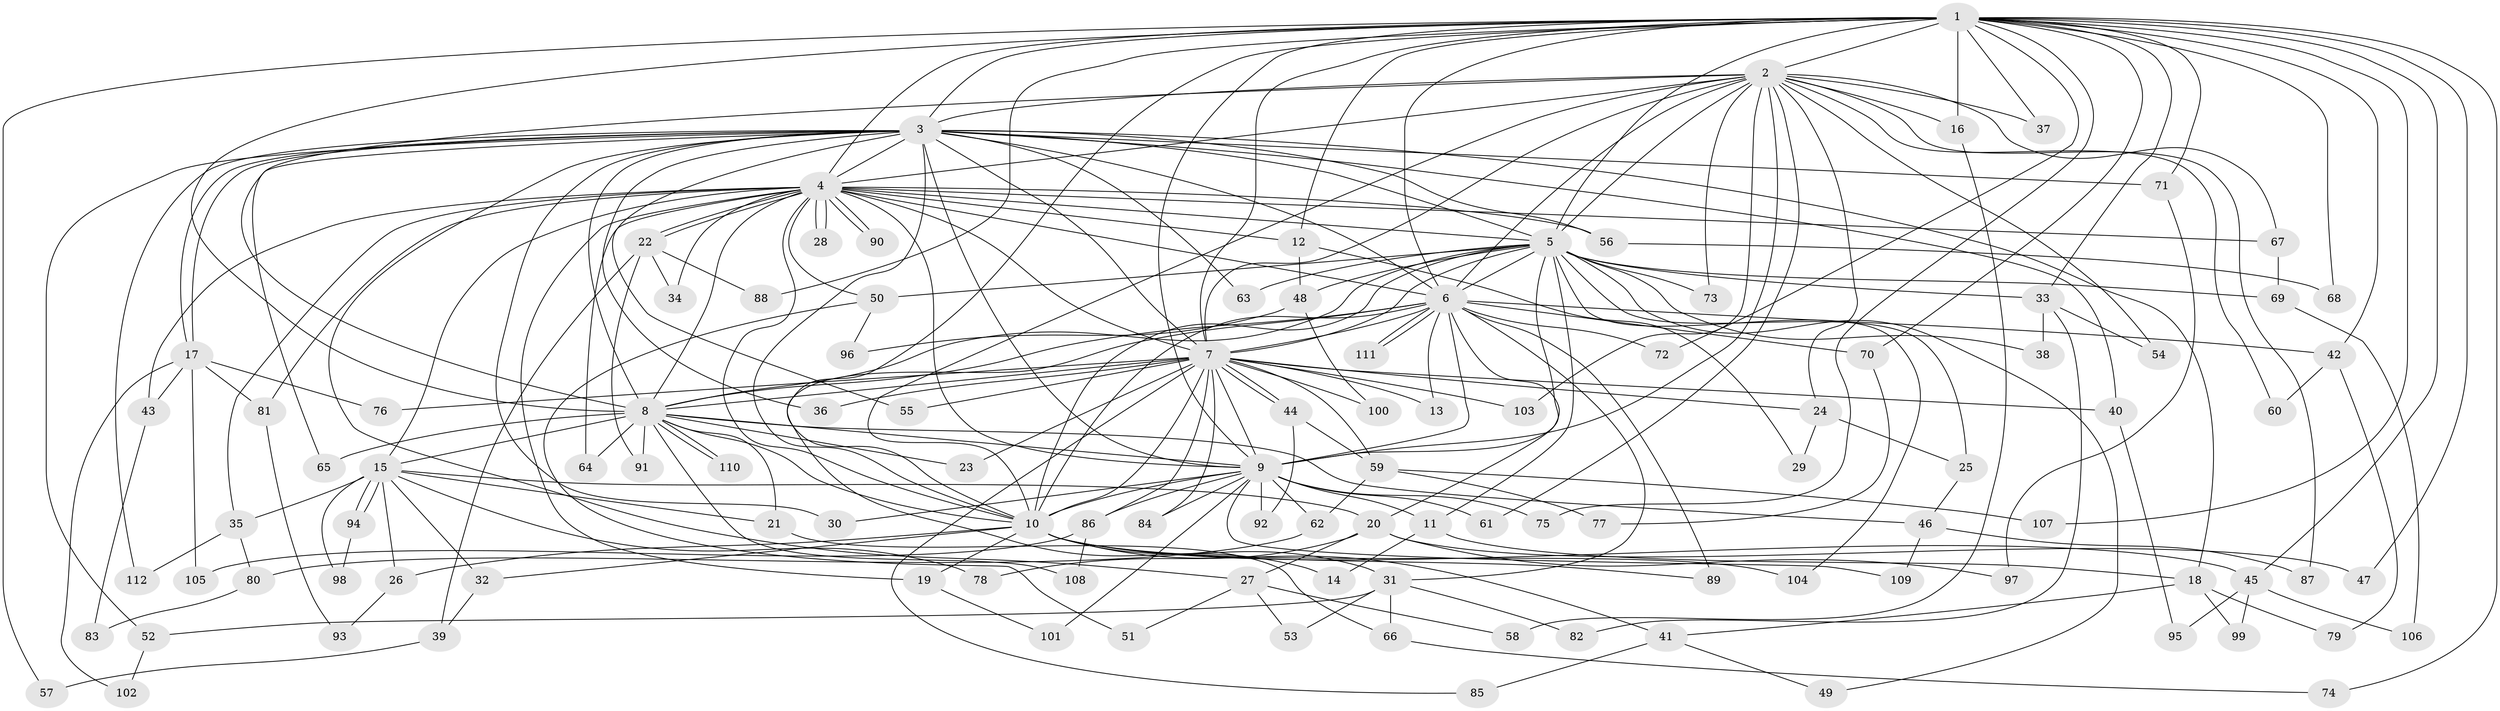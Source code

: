 // Generated by graph-tools (version 1.1) at 2025/14/03/09/25 04:14:05]
// undirected, 112 vertices, 249 edges
graph export_dot {
graph [start="1"]
  node [color=gray90,style=filled];
  1;
  2;
  3;
  4;
  5;
  6;
  7;
  8;
  9;
  10;
  11;
  12;
  13;
  14;
  15;
  16;
  17;
  18;
  19;
  20;
  21;
  22;
  23;
  24;
  25;
  26;
  27;
  28;
  29;
  30;
  31;
  32;
  33;
  34;
  35;
  36;
  37;
  38;
  39;
  40;
  41;
  42;
  43;
  44;
  45;
  46;
  47;
  48;
  49;
  50;
  51;
  52;
  53;
  54;
  55;
  56;
  57;
  58;
  59;
  60;
  61;
  62;
  63;
  64;
  65;
  66;
  67;
  68;
  69;
  70;
  71;
  72;
  73;
  74;
  75;
  76;
  77;
  78;
  79;
  80;
  81;
  82;
  83;
  84;
  85;
  86;
  87;
  88;
  89;
  90;
  91;
  92;
  93;
  94;
  95;
  96;
  97;
  98;
  99;
  100;
  101;
  102;
  103;
  104;
  105;
  106;
  107;
  108;
  109;
  110;
  111;
  112;
  1 -- 2;
  1 -- 3;
  1 -- 4;
  1 -- 5;
  1 -- 6;
  1 -- 7;
  1 -- 8;
  1 -- 9;
  1 -- 10;
  1 -- 12;
  1 -- 16;
  1 -- 33;
  1 -- 37;
  1 -- 42;
  1 -- 45;
  1 -- 47;
  1 -- 57;
  1 -- 68;
  1 -- 70;
  1 -- 71;
  1 -- 72;
  1 -- 74;
  1 -- 75;
  1 -- 88;
  1 -- 107;
  2 -- 3;
  2 -- 4;
  2 -- 5;
  2 -- 6;
  2 -- 7;
  2 -- 8;
  2 -- 9;
  2 -- 10;
  2 -- 16;
  2 -- 24;
  2 -- 37;
  2 -- 54;
  2 -- 60;
  2 -- 61;
  2 -- 67;
  2 -- 73;
  2 -- 87;
  2 -- 103;
  3 -- 4;
  3 -- 5;
  3 -- 6;
  3 -- 7;
  3 -- 8;
  3 -- 9;
  3 -- 10;
  3 -- 17;
  3 -- 17;
  3 -- 18;
  3 -- 27;
  3 -- 30;
  3 -- 36;
  3 -- 40;
  3 -- 52;
  3 -- 55;
  3 -- 56;
  3 -- 63;
  3 -- 65;
  3 -- 71;
  3 -- 112;
  4 -- 5;
  4 -- 6;
  4 -- 7;
  4 -- 8;
  4 -- 9;
  4 -- 10;
  4 -- 12;
  4 -- 15;
  4 -- 19;
  4 -- 22;
  4 -- 22;
  4 -- 28;
  4 -- 28;
  4 -- 34;
  4 -- 35;
  4 -- 43;
  4 -- 50;
  4 -- 56;
  4 -- 64;
  4 -- 67;
  4 -- 81;
  4 -- 90;
  4 -- 90;
  5 -- 6;
  5 -- 7;
  5 -- 8;
  5 -- 9;
  5 -- 10;
  5 -- 11;
  5 -- 25;
  5 -- 33;
  5 -- 38;
  5 -- 48;
  5 -- 49;
  5 -- 50;
  5 -- 63;
  5 -- 69;
  5 -- 73;
  5 -- 104;
  6 -- 7;
  6 -- 8;
  6 -- 9;
  6 -- 10;
  6 -- 13;
  6 -- 14;
  6 -- 20;
  6 -- 31;
  6 -- 42;
  6 -- 70;
  6 -- 72;
  6 -- 89;
  6 -- 111;
  6 -- 111;
  7 -- 8;
  7 -- 9;
  7 -- 10;
  7 -- 13;
  7 -- 23;
  7 -- 24;
  7 -- 36;
  7 -- 40;
  7 -- 44;
  7 -- 44;
  7 -- 55;
  7 -- 59;
  7 -- 76;
  7 -- 84;
  7 -- 85;
  7 -- 86;
  7 -- 100;
  7 -- 103;
  8 -- 9;
  8 -- 10;
  8 -- 15;
  8 -- 21;
  8 -- 23;
  8 -- 46;
  8 -- 64;
  8 -- 65;
  8 -- 91;
  8 -- 108;
  8 -- 110;
  8 -- 110;
  9 -- 10;
  9 -- 11;
  9 -- 30;
  9 -- 61;
  9 -- 62;
  9 -- 75;
  9 -- 84;
  9 -- 86;
  9 -- 92;
  9 -- 101;
  9 -- 109;
  10 -- 19;
  10 -- 26;
  10 -- 31;
  10 -- 32;
  10 -- 41;
  10 -- 45;
  10 -- 89;
  10 -- 104;
  11 -- 14;
  11 -- 18;
  12 -- 29;
  12 -- 48;
  15 -- 20;
  15 -- 21;
  15 -- 26;
  15 -- 32;
  15 -- 35;
  15 -- 78;
  15 -- 94;
  15 -- 94;
  15 -- 98;
  16 -- 58;
  17 -- 43;
  17 -- 76;
  17 -- 81;
  17 -- 102;
  17 -- 105;
  18 -- 41;
  18 -- 79;
  18 -- 99;
  19 -- 101;
  20 -- 27;
  20 -- 47;
  20 -- 78;
  20 -- 97;
  21 -- 66;
  22 -- 34;
  22 -- 39;
  22 -- 88;
  22 -- 91;
  24 -- 25;
  24 -- 29;
  25 -- 46;
  26 -- 93;
  27 -- 51;
  27 -- 53;
  27 -- 58;
  31 -- 52;
  31 -- 53;
  31 -- 66;
  31 -- 82;
  32 -- 39;
  33 -- 38;
  33 -- 54;
  33 -- 82;
  35 -- 80;
  35 -- 112;
  39 -- 57;
  40 -- 95;
  41 -- 49;
  41 -- 85;
  42 -- 60;
  42 -- 79;
  43 -- 83;
  44 -- 59;
  44 -- 92;
  45 -- 95;
  45 -- 99;
  45 -- 106;
  46 -- 87;
  46 -- 109;
  48 -- 96;
  48 -- 100;
  50 -- 51;
  50 -- 96;
  52 -- 102;
  56 -- 68;
  59 -- 62;
  59 -- 77;
  59 -- 107;
  62 -- 80;
  66 -- 74;
  67 -- 69;
  69 -- 106;
  70 -- 77;
  71 -- 97;
  80 -- 83;
  81 -- 93;
  86 -- 105;
  86 -- 108;
  94 -- 98;
}
